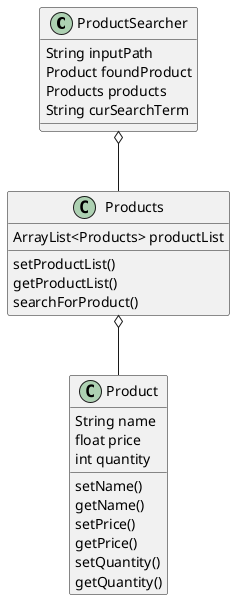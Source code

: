 @startuml

class ProductSearcher {
    String inputPath
    Product foundProduct
    Products products
    String curSearchTerm
}

class Products {
    ArrayList<Products> productList

    setProductList()
    getProductList()
    searchForProduct()
}

class Product {
    String name
    float price
    int quantity

    setName()
    getName()
    setPrice()
    getPrice()
    setQuantity()
    getQuantity()
}

ProductSearcher o-- Products
Products o-- Product

@enduml